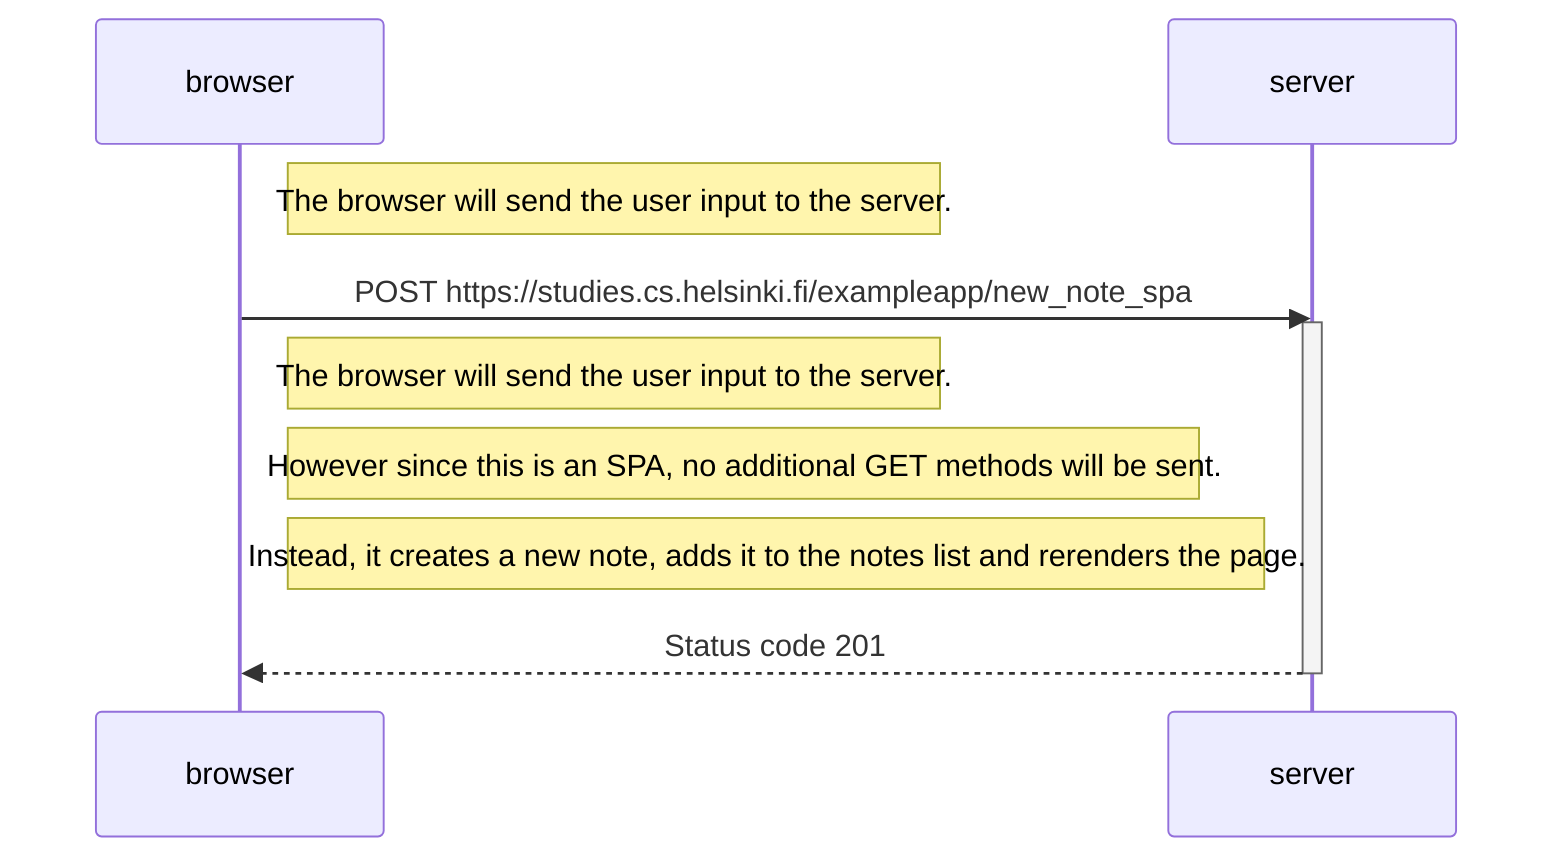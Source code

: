sequenceDiagram
    participant browser
    participant server

    Note right of browser: The browser will send the user input to the server.

    browser->>server: POST https://studies.cs.helsinki.fi/exampleapp/new_note_spa
    activate server

    Note right of browser: The browser will send the user input to the server. 
    Note right of browser: However since this is an SPA, no additional GET methods will be sent.
    Note right of browser: Instead, it creates a new note, adds it to the notes list and rerenders the page.

    server-->>browser: Status code 201
    deactivate server